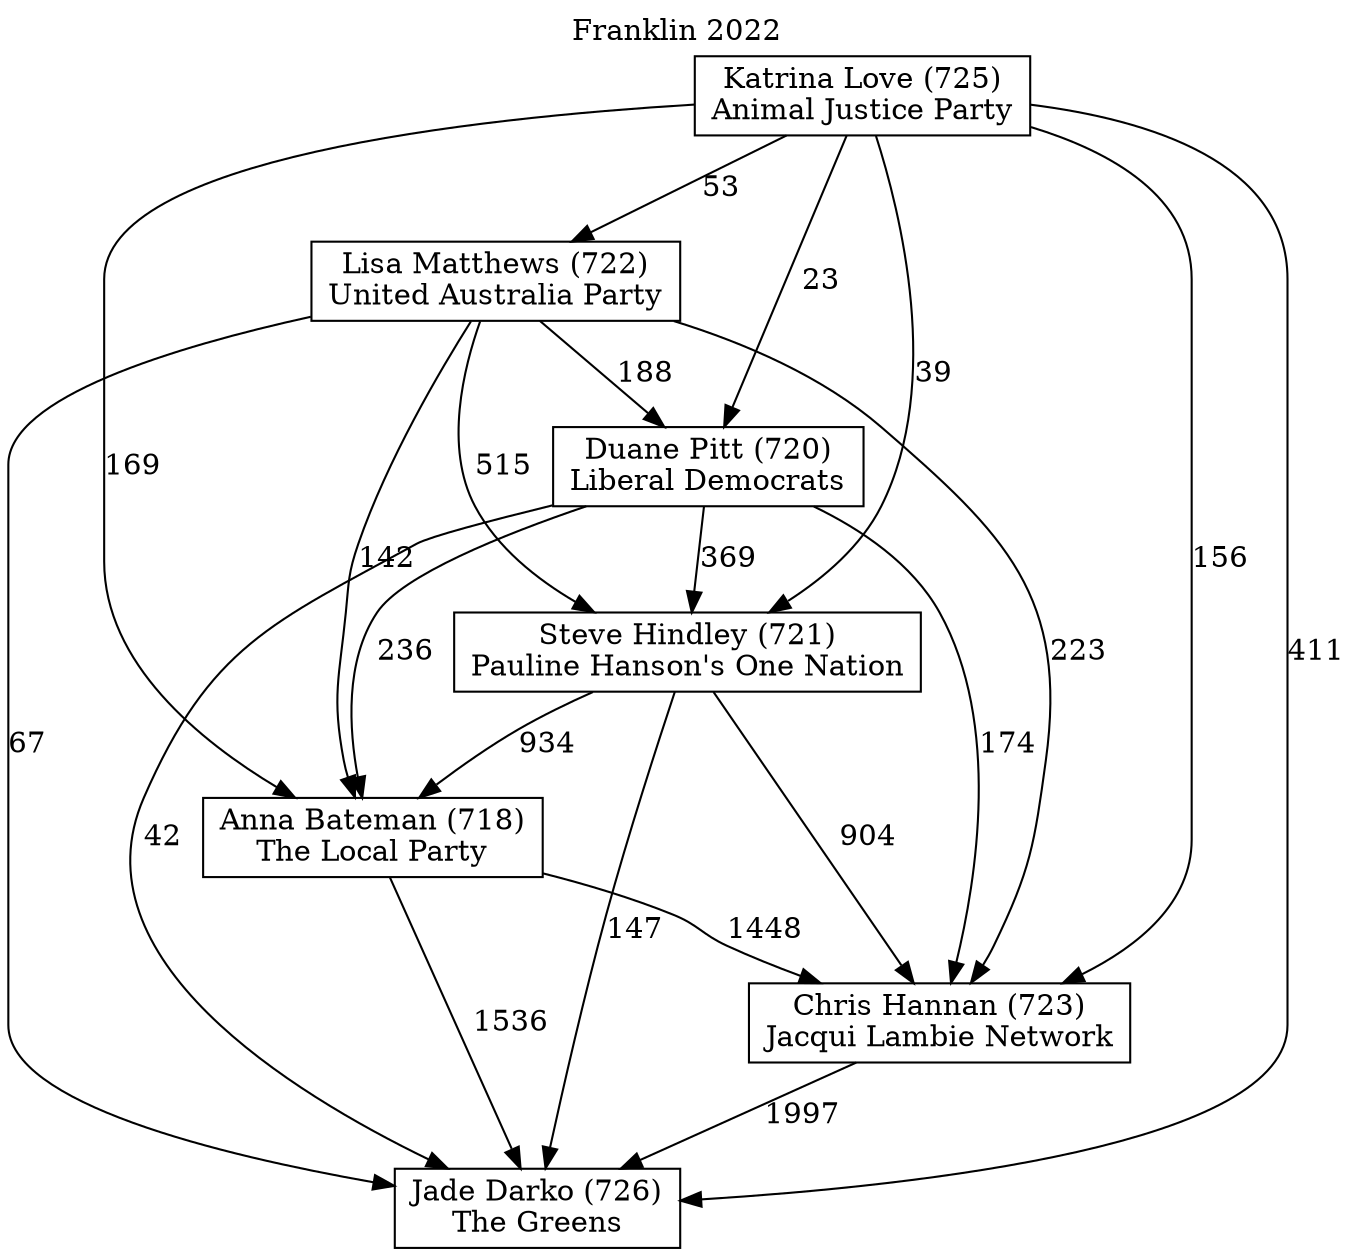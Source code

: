 // House preference flow
digraph "Jade Darko (726)_Franklin_2022" {
	graph [label="Franklin 2022" labelloc=t mclimit=10]
	node [shape=box]
	"Katrina Love (725)" [label="Katrina Love (725)
Animal Justice Party"]
	"Lisa Matthews (722)" [label="Lisa Matthews (722)
United Australia Party"]
	"Duane Pitt (720)" [label="Duane Pitt (720)
Liberal Democrats"]
	"Anna Bateman (718)" [label="Anna Bateman (718)
The Local Party"]
	"Chris Hannan (723)" [label="Chris Hannan (723)
Jacqui Lambie Network"]
	"Steve Hindley (721)" [label="Steve Hindley (721)
Pauline Hanson's One Nation"]
	"Jade Darko (726)" [label="Jade Darko (726)
The Greens"]
	"Chris Hannan (723)" -> "Jade Darko (726)" [label=1997]
	"Katrina Love (725)" -> "Lisa Matthews (722)" [label=53]
	"Duane Pitt (720)" -> "Anna Bateman (718)" [label=236]
	"Lisa Matthews (722)" -> "Jade Darko (726)" [label=67]
	"Lisa Matthews (722)" -> "Anna Bateman (718)" [label=142]
	"Steve Hindley (721)" -> "Anna Bateman (718)" [label=934]
	"Katrina Love (725)" -> "Steve Hindley (721)" [label=39]
	"Steve Hindley (721)" -> "Chris Hannan (723)" [label=904]
	"Lisa Matthews (722)" -> "Chris Hannan (723)" [label=223]
	"Anna Bateman (718)" -> "Jade Darko (726)" [label=1536]
	"Steve Hindley (721)" -> "Jade Darko (726)" [label=147]
	"Lisa Matthews (722)" -> "Steve Hindley (721)" [label=515]
	"Duane Pitt (720)" -> "Jade Darko (726)" [label=42]
	"Katrina Love (725)" -> "Duane Pitt (720)" [label=23]
	"Lisa Matthews (722)" -> "Duane Pitt (720)" [label=188]
	"Katrina Love (725)" -> "Anna Bateman (718)" [label=169]
	"Katrina Love (725)" -> "Chris Hannan (723)" [label=156]
	"Anna Bateman (718)" -> "Chris Hannan (723)" [label=1448]
	"Duane Pitt (720)" -> "Steve Hindley (721)" [label=369]
	"Katrina Love (725)" -> "Jade Darko (726)" [label=411]
	"Duane Pitt (720)" -> "Chris Hannan (723)" [label=174]
}
